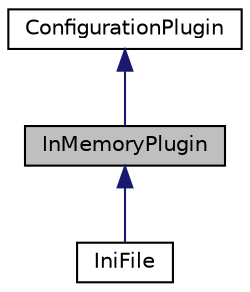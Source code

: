 digraph "InMemoryPlugin"
{
  edge [fontname="Helvetica",fontsize="10",labelfontname="Helvetica",labelfontsize="10"];
  node [fontname="Helvetica",fontsize="10",shape=record];
  Node0 [label="InMemoryPlugin",height=0.2,width=0.4,color="black", fillcolor="grey75", style="filled", fontcolor="black"];
  Node1 -> Node0 [dir="back",color="midnightblue",fontsize="10",style="solid",fontname="Helvetica"];
  Node1 [label="ConfigurationPlugin",height=0.2,width=0.4,color="black", fillcolor="white", style="filled",URL="$classaworx_1_1lib_1_1config_1_1ConfigurationPlugin.html"];
  Node0 -> Node2 [dir="back",color="midnightblue",fontsize="10",style="solid",fontname="Helvetica"];
  Node2 [label="IniFile",height=0.2,width=0.4,color="black", fillcolor="white", style="filled",URL="$classaworx_1_1lib_1_1config_1_1IniFile.html"];
}
